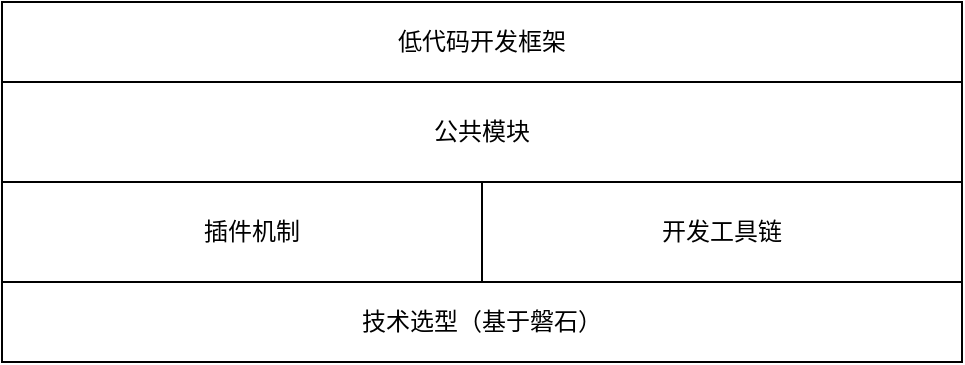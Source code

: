 <mxfile version="24.4.9" type="github">
  <diagram name="第 1 页" id="gqDG2Gp0E2L2Fy4fAPNA">
    <mxGraphModel dx="771" dy="355" grid="1" gridSize="10" guides="1" tooltips="1" connect="1" arrows="1" fold="1" page="1" pageScale="1" pageWidth="827" pageHeight="1169" math="0" shadow="0">
      <root>
        <mxCell id="0" />
        <mxCell id="1" parent="0" />
        <mxCell id="SDCCGMHogAq6qsjDlVBH-2" value="技术选型（基于磐石）" style="rounded=0;whiteSpace=wrap;html=1;" vertex="1" parent="1">
          <mxGeometry x="120" y="560" width="480" height="40" as="geometry" />
        </mxCell>
        <mxCell id="SDCCGMHogAq6qsjDlVBH-4" value="插件机制" style="rounded=0;whiteSpace=wrap;html=1;" vertex="1" parent="1">
          <mxGeometry x="120" y="510" width="250" height="50" as="geometry" />
        </mxCell>
        <mxCell id="SDCCGMHogAq6qsjDlVBH-6" value="低代码开发框架" style="rounded=0;whiteSpace=wrap;html=1;" vertex="1" parent="1">
          <mxGeometry x="120" y="420" width="480" height="40" as="geometry" />
        </mxCell>
        <mxCell id="SDCCGMHogAq6qsjDlVBH-9" value="公共模块" style="rounded=0;whiteSpace=wrap;html=1;" vertex="1" parent="1">
          <mxGeometry x="120" y="460" width="480" height="50" as="geometry" />
        </mxCell>
        <mxCell id="SDCCGMHogAq6qsjDlVBH-10" value="开发工具链" style="rounded=0;whiteSpace=wrap;html=1;" vertex="1" parent="1">
          <mxGeometry x="360" y="510" width="240" height="50" as="geometry" />
        </mxCell>
      </root>
    </mxGraphModel>
  </diagram>
</mxfile>
